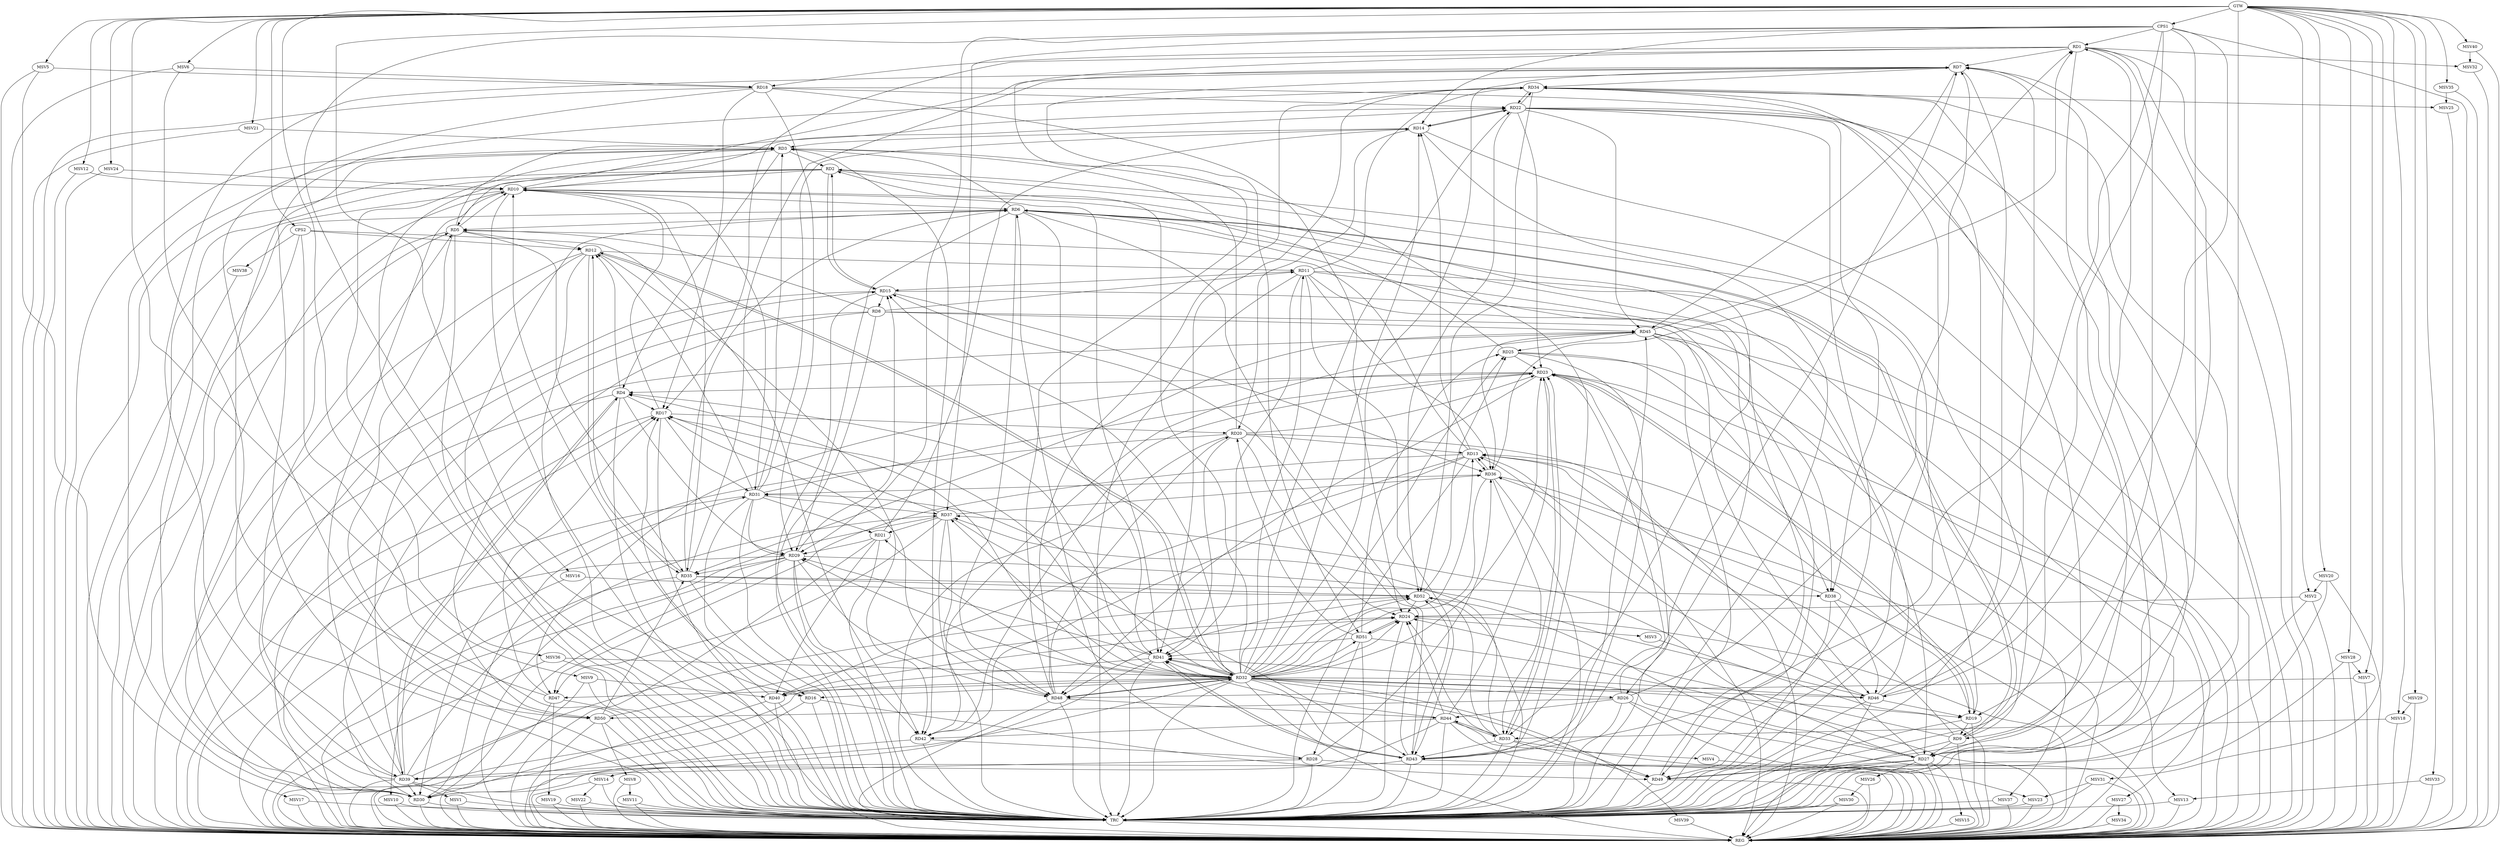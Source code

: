 strict digraph G {
  RD1 [ label="RD1" ];
  RD2 [ label="RD2" ];
  RD3 [ label="RD3" ];
  RD4 [ label="RD4" ];
  RD5 [ label="RD5" ];
  RD6 [ label="RD6" ];
  RD7 [ label="RD7" ];
  RD8 [ label="RD8" ];
  RD9 [ label="RD9" ];
  RD10 [ label="RD10" ];
  RD11 [ label="RD11" ];
  RD12 [ label="RD12" ];
  RD13 [ label="RD13" ];
  RD14 [ label="RD14" ];
  RD15 [ label="RD15" ];
  RD16 [ label="RD16" ];
  RD17 [ label="RD17" ];
  RD18 [ label="RD18" ];
  RD19 [ label="RD19" ];
  RD20 [ label="RD20" ];
  RD21 [ label="RD21" ];
  RD22 [ label="RD22" ];
  RD23 [ label="RD23" ];
  RD24 [ label="RD24" ];
  RD25 [ label="RD25" ];
  RD26 [ label="RD26" ];
  RD27 [ label="RD27" ];
  RD28 [ label="RD28" ];
  RD29 [ label="RD29" ];
  RD30 [ label="RD30" ];
  RD31 [ label="RD31" ];
  RD32 [ label="RD32" ];
  RD33 [ label="RD33" ];
  RD34 [ label="RD34" ];
  RD35 [ label="RD35" ];
  RD36 [ label="RD36" ];
  RD37 [ label="RD37" ];
  RD38 [ label="RD38" ];
  RD39 [ label="RD39" ];
  RD40 [ label="RD40" ];
  RD41 [ label="RD41" ];
  RD42 [ label="RD42" ];
  RD43 [ label="RD43" ];
  RD44 [ label="RD44" ];
  RD45 [ label="RD45" ];
  RD46 [ label="RD46" ];
  RD47 [ label="RD47" ];
  RD48 [ label="RD48" ];
  RD49 [ label="RD49" ];
  RD50 [ label="RD50" ];
  RD51 [ label="RD51" ];
  RD52 [ label="RD52" ];
  CPS1 [ label="CPS1" ];
  CPS2 [ label="CPS2" ];
  GTW [ label="GTW" ];
  REG [ label="REG" ];
  TRC [ label="TRC" ];
  MSV1 [ label="MSV1" ];
  MSV2 [ label="MSV2" ];
  MSV3 [ label="MSV3" ];
  MSV4 [ label="MSV4" ];
  MSV5 [ label="MSV5" ];
  MSV6 [ label="MSV6" ];
  MSV7 [ label="MSV7" ];
  MSV8 [ label="MSV8" ];
  MSV9 [ label="MSV9" ];
  MSV10 [ label="MSV10" ];
  MSV11 [ label="MSV11" ];
  MSV12 [ label="MSV12" ];
  MSV13 [ label="MSV13" ];
  MSV14 [ label="MSV14" ];
  MSV15 [ label="MSV15" ];
  MSV16 [ label="MSV16" ];
  MSV17 [ label="MSV17" ];
  MSV18 [ label="MSV18" ];
  MSV19 [ label="MSV19" ];
  MSV20 [ label="MSV20" ];
  MSV21 [ label="MSV21" ];
  MSV22 [ label="MSV22" ];
  MSV23 [ label="MSV23" ];
  MSV24 [ label="MSV24" ];
  MSV25 [ label="MSV25" ];
  MSV26 [ label="MSV26" ];
  MSV27 [ label="MSV27" ];
  MSV28 [ label="MSV28" ];
  MSV29 [ label="MSV29" ];
  MSV30 [ label="MSV30" ];
  MSV31 [ label="MSV31" ];
  MSV32 [ label="MSV32" ];
  MSV33 [ label="MSV33" ];
  MSV34 [ label="MSV34" ];
  MSV35 [ label="MSV35" ];
  MSV36 [ label="MSV36" ];
  MSV37 [ label="MSV37" ];
  MSV38 [ label="MSV38" ];
  MSV39 [ label="MSV39" ];
  MSV40 [ label="MSV40" ];
  RD1 -> RD7;
  RD1 -> RD9;
  RD1 -> RD17;
  RD1 -> RD18;
  RD1 -> RD19;
  RD36 -> RD1;
  RD45 -> RD1;
  RD46 -> RD1;
  RD1 -> RD51;
  RD3 -> RD2;
  RD9 -> RD2;
  RD2 -> RD10;
  RD2 -> RD15;
  RD15 -> RD2;
  RD2 -> RD19;
  RD2 -> RD30;
  RD2 -> RD33;
  RD3 -> RD4;
  RD3 -> RD5;
  RD6 -> RD3;
  RD14 -> RD3;
  RD20 -> RD3;
  RD30 -> RD3;
  RD31 -> RD3;
  RD3 -> RD42;
  RD3 -> RD43;
  RD47 -> RD3;
  RD4 -> RD12;
  RD4 -> RD17;
  RD23 -> RD4;
  RD4 -> RD29;
  RD4 -> RD39;
  RD39 -> RD4;
  RD41 -> RD4;
  RD6 -> RD5;
  RD8 -> RD5;
  RD5 -> RD10;
  RD5 -> RD12;
  RD13 -> RD5;
  RD5 -> RD22;
  RD30 -> RD5;
  RD5 -> RD35;
  RD39 -> RD5;
  RD5 -> RD50;
  RD6 -> RD9;
  RD9 -> RD6;
  RD10 -> RD6;
  RD6 -> RD26;
  RD28 -> RD6;
  RD6 -> RD29;
  RD35 -> RD6;
  RD6 -> RD41;
  RD6 -> RD43;
  RD46 -> RD6;
  RD6 -> RD48;
  RD49 -> RD6;
  RD10 -> RD7;
  RD26 -> RD7;
  RD27 -> RD7;
  RD7 -> RD34;
  RD35 -> RD7;
  RD39 -> RD7;
  RD43 -> RD7;
  RD7 -> RD45;
  RD46 -> RD7;
  RD48 -> RD7;
  RD8 -> RD11;
  RD15 -> RD8;
  RD8 -> RD45;
  RD8 -> RD46;
  RD8 -> RD50;
  RD9 -> RD13;
  RD19 -> RD9;
  RD9 -> RD24;
  RD9 -> RD27;
  RD16 -> RD10;
  RD17 -> RD10;
  RD10 -> RD22;
  RD25 -> RD10;
  RD10 -> RD30;
  RD10 -> RD31;
  RD10 -> RD35;
  RD39 -> RD10;
  RD10 -> RD41;
  RD12 -> RD11;
  RD11 -> RD15;
  RD11 -> RD34;
  RD11 -> RD36;
  RD11 -> RD41;
  RD11 -> RD43;
  RD11 -> RD49;
  RD31 -> RD12;
  RD12 -> RD32;
  RD12 -> RD35;
  RD35 -> RD12;
  RD12 -> RD39;
  RD12 -> RD42;
  RD13 -> RD14;
  RD19 -> RD13;
  RD20 -> RD13;
  RD27 -> RD13;
  RD13 -> RD36;
  RD36 -> RD13;
  RD13 -> RD40;
  RD13 -> RD42;
  RD46 -> RD13;
  RD13 -> RD47;
  RD14 -> RD20;
  RD21 -> RD14;
  RD14 -> RD22;
  RD22 -> RD14;
  RD31 -> RD14;
  RD15 -> RD27;
  RD29 -> RD15;
  RD32 -> RD15;
  RD15 -> RD36;
  RD39 -> RD15;
  RD43 -> RD15;
  RD31 -> RD16;
  RD16 -> RD49;
  RD18 -> RD17;
  RD17 -> RD20;
  RD30 -> RD17;
  RD17 -> RD31;
  RD32 -> RD17;
  RD37 -> RD17;
  RD40 -> RD17;
  RD47 -> RD17;
  RD48 -> RD17;
  RD18 -> RD22;
  RD18 -> RD24;
  RD18 -> RD27;
  RD18 -> RD29;
  RD19 -> RD23;
  RD23 -> RD19;
  RD32 -> RD19;
  RD46 -> RD19;
  RD20 -> RD23;
  RD20 -> RD24;
  RD20 -> RD30;
  RD20 -> RD41;
  RD48 -> RD20;
  RD51 -> RD20;
  RD21 -> RD29;
  RD31 -> RD21;
  RD37 -> RD21;
  RD21 -> RD40;
  RD22 -> RD23;
  RD22 -> RD27;
  RD22 -> RD34;
  RD34 -> RD22;
  RD22 -> RD38;
  RD22 -> RD45;
  RD22 -> RD52;
  RD25 -> RD23;
  RD26 -> RD23;
  RD31 -> RD23;
  RD23 -> RD33;
  RD33 -> RD23;
  RD23 -> RD42;
  RD44 -> RD23;
  RD23 -> RD47;
  RD23 -> RD48;
  RD32 -> RD24;
  RD33 -> RD24;
  RD40 -> RD24;
  RD44 -> RD24;
  RD50 -> RD24;
  RD24 -> RD51;
  RD51 -> RD24;
  RD52 -> RD24;
  RD32 -> RD25;
  RD25 -> RD38;
  RD45 -> RD25;
  RD51 -> RD25;
  RD52 -> RD25;
  RD26 -> RD44;
  RD26 -> RD50;
  RD32 -> RD27;
  RD27 -> RD34;
  RD27 -> RD37;
  RD27 -> RD49;
  RD27 -> RD52;
  RD28 -> RD36;
  RD28 -> RD39;
  RD42 -> RD28;
  RD51 -> RD28;
  RD29 -> RD30;
  RD31 -> RD29;
  RD29 -> RD35;
  RD41 -> RD29;
  RD29 -> RD42;
  RD29 -> RD46;
  RD29 -> RD48;
  RD30 -> RD31;
  RD39 -> RD30;
  RD40 -> RD30;
  RD43 -> RD30;
  RD44 -> RD30;
  RD30 -> RD45;
  RD36 -> RD31;
  RD31 -> RD37;
  RD36 -> RD32;
  RD32 -> RD41;
  RD41 -> RD32;
  RD32 -> RD48;
  RD48 -> RD32;
  RD32 -> RD51;
  RD32 -> RD52;
  RD36 -> RD33;
  RD33 -> RD37;
  RD33 -> RD43;
  RD33 -> RD44;
  RD44 -> RD33;
  RD33 -> RD49;
  RD33 -> RD52;
  RD34 -> RD41;
  RD48 -> RD34;
  RD34 -> RD49;
  RD34 -> RD50;
  RD34 -> RD52;
  RD35 -> RD38;
  RD45 -> RD35;
  RD50 -> RD35;
  RD35 -> RD52;
  RD37 -> RD36;
  RD38 -> RD36;
  RD45 -> RD36;
  RD39 -> RD37;
  RD37 -> RD43;
  RD37 -> RD47;
  RD37 -> RD48;
  RD45 -> RD38;
  RD38 -> RD46;
  RD39 -> RD52;
  RD41 -> RD43;
  RD43 -> RD41;
  RD44 -> RD41;
  RD46 -> RD41;
  RD51 -> RD41;
  RD44 -> RD42;
  RD45 -> RD42;
  RD43 -> RD45;
  RD43 -> RD52;
  RD48 -> RD44;
  RD52 -> RD48;
  CPS1 -> RD14;
  CPS1 -> RD49;
  CPS1 -> RD43;
  CPS1 -> RD1;
  CPS1 -> RD37;
  CPS1 -> RD16;
  CPS1 -> RD46;
  CPS1 -> RD29;
  CPS2 -> RD12;
  CPS2 -> RD42;
  GTW -> CPS1;
  GTW -> CPS2;
  RD1 -> REG;
  RD2 -> REG;
  RD3 -> REG;
  RD4 -> REG;
  RD5 -> REG;
  RD6 -> REG;
  RD7 -> REG;
  RD8 -> REG;
  RD9 -> REG;
  RD10 -> REG;
  RD11 -> REG;
  RD12 -> REG;
  RD13 -> REG;
  RD14 -> REG;
  RD15 -> REG;
  RD16 -> REG;
  RD17 -> REG;
  RD18 -> REG;
  RD19 -> REG;
  RD20 -> REG;
  RD21 -> REG;
  RD22 -> REG;
  RD23 -> REG;
  RD24 -> REG;
  RD25 -> REG;
  RD26 -> REG;
  RD27 -> REG;
  RD28 -> REG;
  RD29 -> REG;
  RD30 -> REG;
  RD31 -> REG;
  RD32 -> REG;
  RD33 -> REG;
  RD34 -> REG;
  RD35 -> REG;
  RD36 -> REG;
  RD37 -> REG;
  RD38 -> REG;
  RD39 -> REG;
  RD40 -> REG;
  RD41 -> REG;
  RD42 -> REG;
  RD43 -> REG;
  RD44 -> REG;
  RD45 -> REG;
  RD46 -> REG;
  RD47 -> REG;
  RD48 -> REG;
  RD49 -> REG;
  RD50 -> REG;
  RD51 -> REG;
  CPS1 -> REG;
  CPS2 -> REG;
  RD1 -> TRC;
  RD2 -> TRC;
  RD3 -> TRC;
  RD4 -> TRC;
  RD5 -> TRC;
  RD6 -> TRC;
  RD7 -> TRC;
  RD8 -> TRC;
  RD9 -> TRC;
  RD10 -> TRC;
  RD11 -> TRC;
  RD12 -> TRC;
  RD13 -> TRC;
  RD14 -> TRC;
  RD15 -> TRC;
  RD16 -> TRC;
  RD17 -> TRC;
  RD18 -> TRC;
  RD19 -> TRC;
  RD20 -> TRC;
  RD21 -> TRC;
  RD22 -> TRC;
  RD23 -> TRC;
  RD24 -> TRC;
  RD25 -> TRC;
  RD26 -> TRC;
  RD27 -> TRC;
  RD28 -> TRC;
  RD29 -> TRC;
  RD30 -> TRC;
  RD31 -> TRC;
  RD32 -> TRC;
  RD33 -> TRC;
  RD34 -> TRC;
  RD35 -> TRC;
  RD36 -> TRC;
  RD37 -> TRC;
  RD38 -> TRC;
  RD39 -> TRC;
  RD40 -> TRC;
  RD41 -> TRC;
  RD42 -> TRC;
  RD43 -> TRC;
  RD44 -> TRC;
  RD45 -> TRC;
  RD46 -> TRC;
  RD47 -> TRC;
  RD48 -> TRC;
  RD49 -> TRC;
  RD50 -> TRC;
  RD51 -> TRC;
  RD52 -> TRC;
  CPS1 -> TRC;
  CPS2 -> TRC;
  GTW -> TRC;
  TRC -> REG;
  RD32 -> RD29;
  RD32 -> RD12;
  RD32 -> RD47;
  RD32 -> RD43;
  RD32 -> RD14;
  RD32 -> RD37;
  RD32 -> RD46;
  RD32 -> RD26;
  RD32 -> RD2;
  RD32 -> RD22;
  RD32 -> RD40;
  RD32 -> RD11;
  RD32 -> RD4;
  RD32 -> RD49;
  RD32 -> RD31;
  RD32 -> RD23;
  RD32 -> RD7;
  RD32 -> RD16;
  RD32 -> RD21;
  RD32 -> RD13;
  RD32 -> RD39;
  RD39 -> MSV1;
  MSV1 -> REG;
  MSV1 -> TRC;
  MSV2 -> RD24;
  GTW -> MSV2;
  MSV2 -> REG;
  MSV2 -> TRC;
  RD24 -> MSV3;
  MSV3 -> REG;
  RD44 -> MSV4;
  MSV4 -> REG;
  MSV5 -> RD18;
  GTW -> MSV5;
  MSV5 -> REG;
  MSV6 -> RD18;
  GTW -> MSV6;
  MSV6 -> REG;
  MSV6 -> TRC;
  MSV7 -> RD48;
  GTW -> MSV7;
  MSV7 -> REG;
  RD50 -> MSV8;
  MSV8 -> REG;
  MSV9 -> RD40;
  GTW -> MSV9;
  MSV9 -> REG;
  MSV9 -> TRC;
  RD29 -> MSV10;
  MSV10 -> REG;
  MSV10 -> TRC;
  MSV8 -> MSV11;
  MSV11 -> REG;
  MSV11 -> TRC;
  MSV12 -> RD10;
  GTW -> MSV12;
  MSV12 -> REG;
  RD45 -> MSV13;
  MSV13 -> REG;
  MSV13 -> TRC;
  RD41 -> MSV14;
  MSV14 -> REG;
  MSV14 -> TRC;
  RD27 -> MSV15;
  MSV15 -> REG;
  MSV16 -> RD52;
  GTW -> MSV16;
  MSV16 -> REG;
  MSV5 -> MSV17;
  MSV17 -> REG;
  MSV17 -> TRC;
  MSV18 -> RD33;
  GTW -> MSV18;
  MSV18 -> REG;
  RD47 -> MSV19;
  MSV19 -> REG;
  MSV19 -> TRC;
  MSV20 -> MSV2;
  GTW -> MSV20;
  MSV20 -> REG;
  MSV20 -> TRC;
  MSV21 -> RD3;
  GTW -> MSV21;
  MSV21 -> REG;
  MSV14 -> MSV22;
  MSV22 -> REG;
  MSV22 -> TRC;
  RD26 -> MSV23;
  MSV23 -> REG;
  MSV23 -> TRC;
  MSV24 -> RD10;
  GTW -> MSV24;
  MSV24 -> REG;
  RD34 -> MSV25;
  MSV25 -> REG;
  RD27 -> MSV26;
  MSV26 -> REG;
  RD11 -> MSV27;
  MSV27 -> REG;
  MSV28 -> MSV7;
  GTW -> MSV28;
  MSV28 -> REG;
  MSV28 -> TRC;
  MSV29 -> MSV18;
  GTW -> MSV29;
  MSV29 -> REG;
  MSV26 -> MSV30;
  MSV30 -> REG;
  MSV30 -> TRC;
  MSV31 -> MSV23;
  GTW -> MSV31;
  MSV31 -> REG;
  MSV31 -> TRC;
  RD1 -> MSV32;
  MSV32 -> REG;
  MSV33 -> MSV13;
  GTW -> MSV33;
  MSV33 -> REG;
  MSV27 -> MSV34;
  MSV34 -> REG;
  MSV35 -> MSV25;
  GTW -> MSV35;
  MSV35 -> REG;
  MSV36 -> RD32;
  GTW -> MSV36;
  MSV36 -> REG;
  MSV36 -> TRC;
  RD23 -> MSV37;
  MSV37 -> REG;
  MSV37 -> TRC;
  CPS2 -> MSV38;
  MSV38 -> REG;
  RD32 -> MSV39;
  MSV39 -> REG;
  MSV40 -> MSV32;
  GTW -> MSV40;
  MSV40 -> REG;
}
